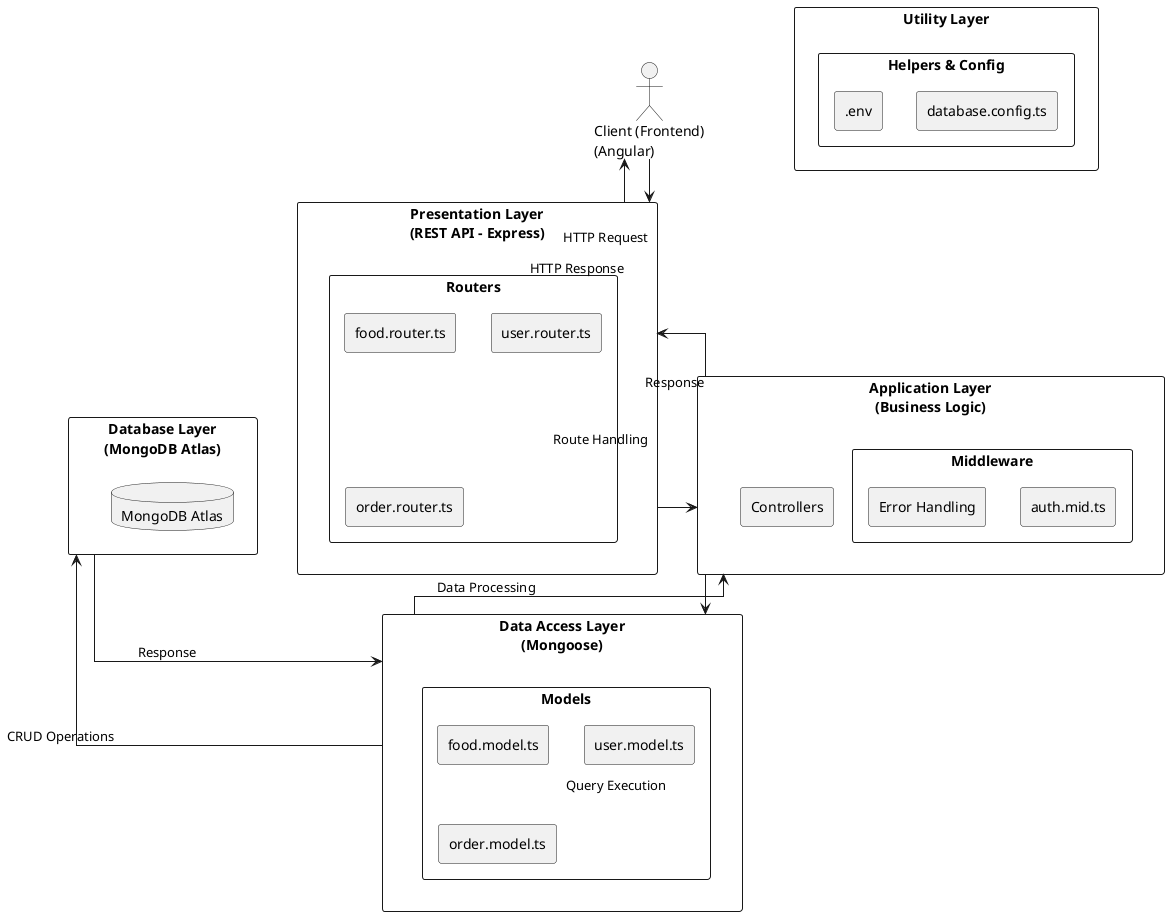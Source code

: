 @startuml

skinparam linetype ortho

actor Client as "Client (Frontend)\n(Angular)"

rectangle "Presentation Layer\n(REST API - Express)" {
    rectangle "Routers" {
        rectangle "food.router.ts" 
        rectangle "user.router.ts" 
        rectangle "order.router.ts" 
    }
}

rectangle "Application Layer\n(Business Logic)" {
    rectangle "Middleware" {
        rectangle "auth.mid.ts" 
        rectangle "Error Handling" 
    }
    rectangle "Controllers"
}

rectangle "Data Access Layer\n(Mongoose)" {
    rectangle "Models" {
        rectangle "food.model.ts" 
        rectangle "user.model.ts" 
        rectangle "order.model.ts" 
    }
}

rectangle "Database Layer\n(MongoDB Atlas)" {
    database "MongoDB Atlas"
}

rectangle "Utility Layer" {
    rectangle "Helpers & Config" {
        rectangle "database.config.ts" 
        rectangle ".env"
    }
}

Client --> "Presentation Layer\n(REST API - Express)": HTTP Request
"Presentation Layer\n(REST API - Express)" --> "Application Layer\n(Business Logic)": Route Handling
"Application Layer\n(Business Logic)" --> "Data Access Layer\n(Mongoose)": Query Execution
"Data Access Layer\n(Mongoose)" --> "Database Layer\n(MongoDB Atlas)": CRUD Operations
"Database Layer\n(MongoDB Atlas)" --> "Data Access Layer\n(Mongoose)": Response
"Data Access Layer\n(Mongoose)" --> "Application Layer\n(Business Logic)": Data Processing
"Application Layer\n(Business Logic)" --> "Presentation Layer\n(REST API - Express)": Response
"Presentation Layer\n(REST API - Express)" --> Client: HTTP Response

@enduml